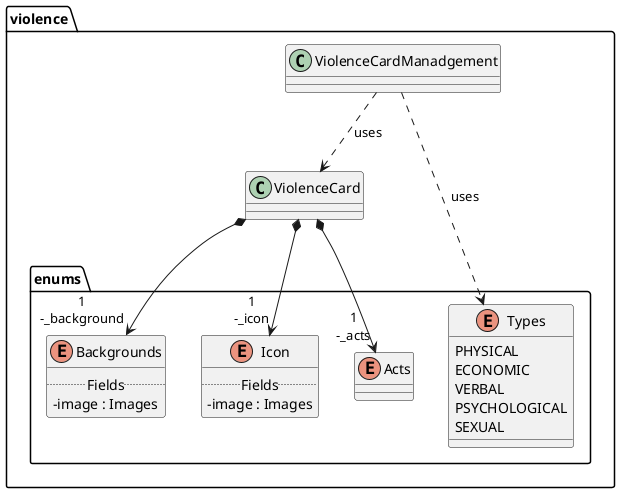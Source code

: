@startuml
skinparam classAttributeIconSize 0

package violence{
    class ViolenceCard
    class ViolenceCardManadgement
    package enums {
        enum Types{
            PHYSICAL
            ECONOMIC
            VERBAL
            PSYCHOLOGICAL
            SEXUAL
        }
        enum Backgrounds{
            ..Fields..
            - image : Images
        }
        enum Icon{
            ..Fields..
            - image : Images
        }
        enum Acts
    }
}
violence.ViolenceCard *-->"1\n-_icon" violence.enums.Icon
violence.ViolenceCard *-->"1\n-_background" violence.enums.Backgrounds
violence.ViolenceCard *-->"1\n-_acts" violence.enums.Acts
violence.ViolenceCardManadgement ..> violence.ViolenceCard : uses
violence.ViolenceCardManadgement ..> violence.enums.Types : uses
@enduml